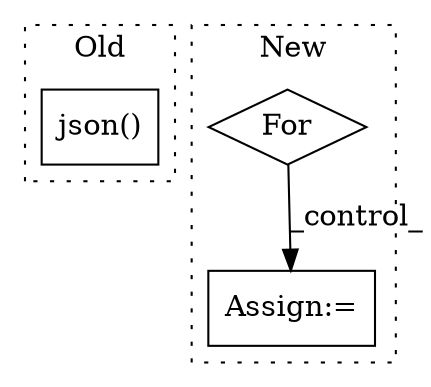 digraph G {
subgraph cluster0 {
1 [label="json()" a="75" s="2715" l="15" shape="box"];
label = "Old";
style="dotted";
}
subgraph cluster1 {
2 [label="For" a="107" s="3220,3267" l="4,26" shape="diamond"];
3 [label="Assign:=" a="68" s="3301" l="10" shape="box"];
label = "New";
style="dotted";
}
2 -> 3 [label="_control_"];
}